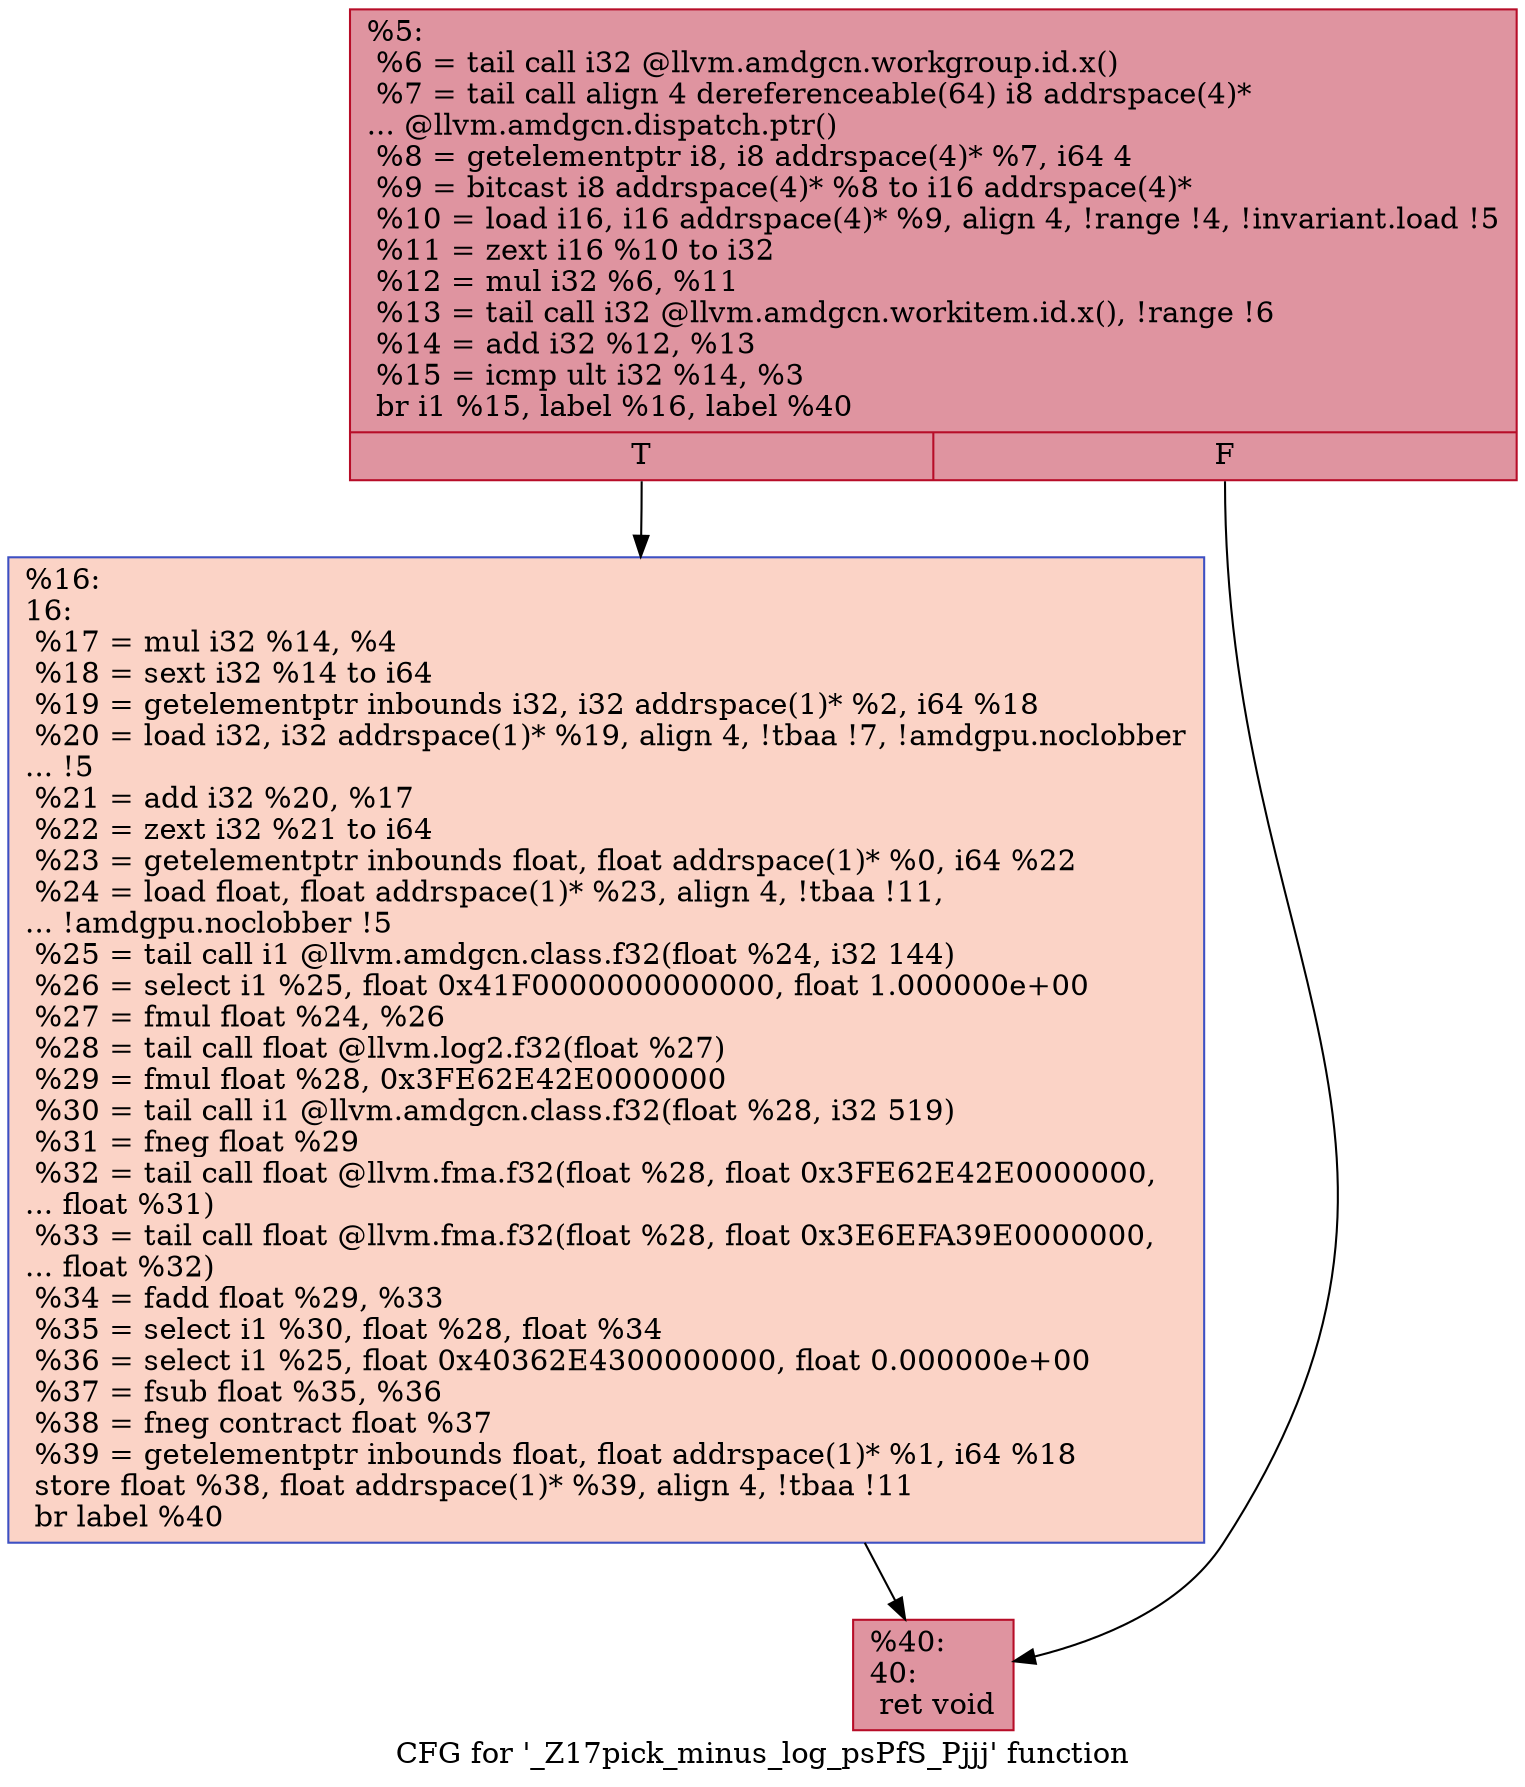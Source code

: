 digraph "CFG for '_Z17pick_minus_log_psPfS_Pjjj' function" {
	label="CFG for '_Z17pick_minus_log_psPfS_Pjjj' function";

	Node0x4c8b6d0 [shape=record,color="#b70d28ff", style=filled, fillcolor="#b70d2870",label="{%5:\l  %6 = tail call i32 @llvm.amdgcn.workgroup.id.x()\l  %7 = tail call align 4 dereferenceable(64) i8 addrspace(4)*\l... @llvm.amdgcn.dispatch.ptr()\l  %8 = getelementptr i8, i8 addrspace(4)* %7, i64 4\l  %9 = bitcast i8 addrspace(4)* %8 to i16 addrspace(4)*\l  %10 = load i16, i16 addrspace(4)* %9, align 4, !range !4, !invariant.load !5\l  %11 = zext i16 %10 to i32\l  %12 = mul i32 %6, %11\l  %13 = tail call i32 @llvm.amdgcn.workitem.id.x(), !range !6\l  %14 = add i32 %12, %13\l  %15 = icmp ult i32 %14, %3\l  br i1 %15, label %16, label %40\l|{<s0>T|<s1>F}}"];
	Node0x4c8b6d0:s0 -> Node0x4c8d590;
	Node0x4c8b6d0:s1 -> Node0x4c8d620;
	Node0x4c8d590 [shape=record,color="#3d50c3ff", style=filled, fillcolor="#f59c7d70",label="{%16:\l16:                                               \l  %17 = mul i32 %14, %4\l  %18 = sext i32 %14 to i64\l  %19 = getelementptr inbounds i32, i32 addrspace(1)* %2, i64 %18\l  %20 = load i32, i32 addrspace(1)* %19, align 4, !tbaa !7, !amdgpu.noclobber\l... !5\l  %21 = add i32 %20, %17\l  %22 = zext i32 %21 to i64\l  %23 = getelementptr inbounds float, float addrspace(1)* %0, i64 %22\l  %24 = load float, float addrspace(1)* %23, align 4, !tbaa !11,\l... !amdgpu.noclobber !5\l  %25 = tail call i1 @llvm.amdgcn.class.f32(float %24, i32 144)\l  %26 = select i1 %25, float 0x41F0000000000000, float 1.000000e+00\l  %27 = fmul float %24, %26\l  %28 = tail call float @llvm.log2.f32(float %27)\l  %29 = fmul float %28, 0x3FE62E42E0000000\l  %30 = tail call i1 @llvm.amdgcn.class.f32(float %28, i32 519)\l  %31 = fneg float %29\l  %32 = tail call float @llvm.fma.f32(float %28, float 0x3FE62E42E0000000,\l... float %31)\l  %33 = tail call float @llvm.fma.f32(float %28, float 0x3E6EFA39E0000000,\l... float %32)\l  %34 = fadd float %29, %33\l  %35 = select i1 %30, float %28, float %34\l  %36 = select i1 %25, float 0x40362E4300000000, float 0.000000e+00\l  %37 = fsub float %35, %36\l  %38 = fneg contract float %37\l  %39 = getelementptr inbounds float, float addrspace(1)* %1, i64 %18\l  store float %38, float addrspace(1)* %39, align 4, !tbaa !11\l  br label %40\l}"];
	Node0x4c8d590 -> Node0x4c8d620;
	Node0x4c8d620 [shape=record,color="#b70d28ff", style=filled, fillcolor="#b70d2870",label="{%40:\l40:                                               \l  ret void\l}"];
}
